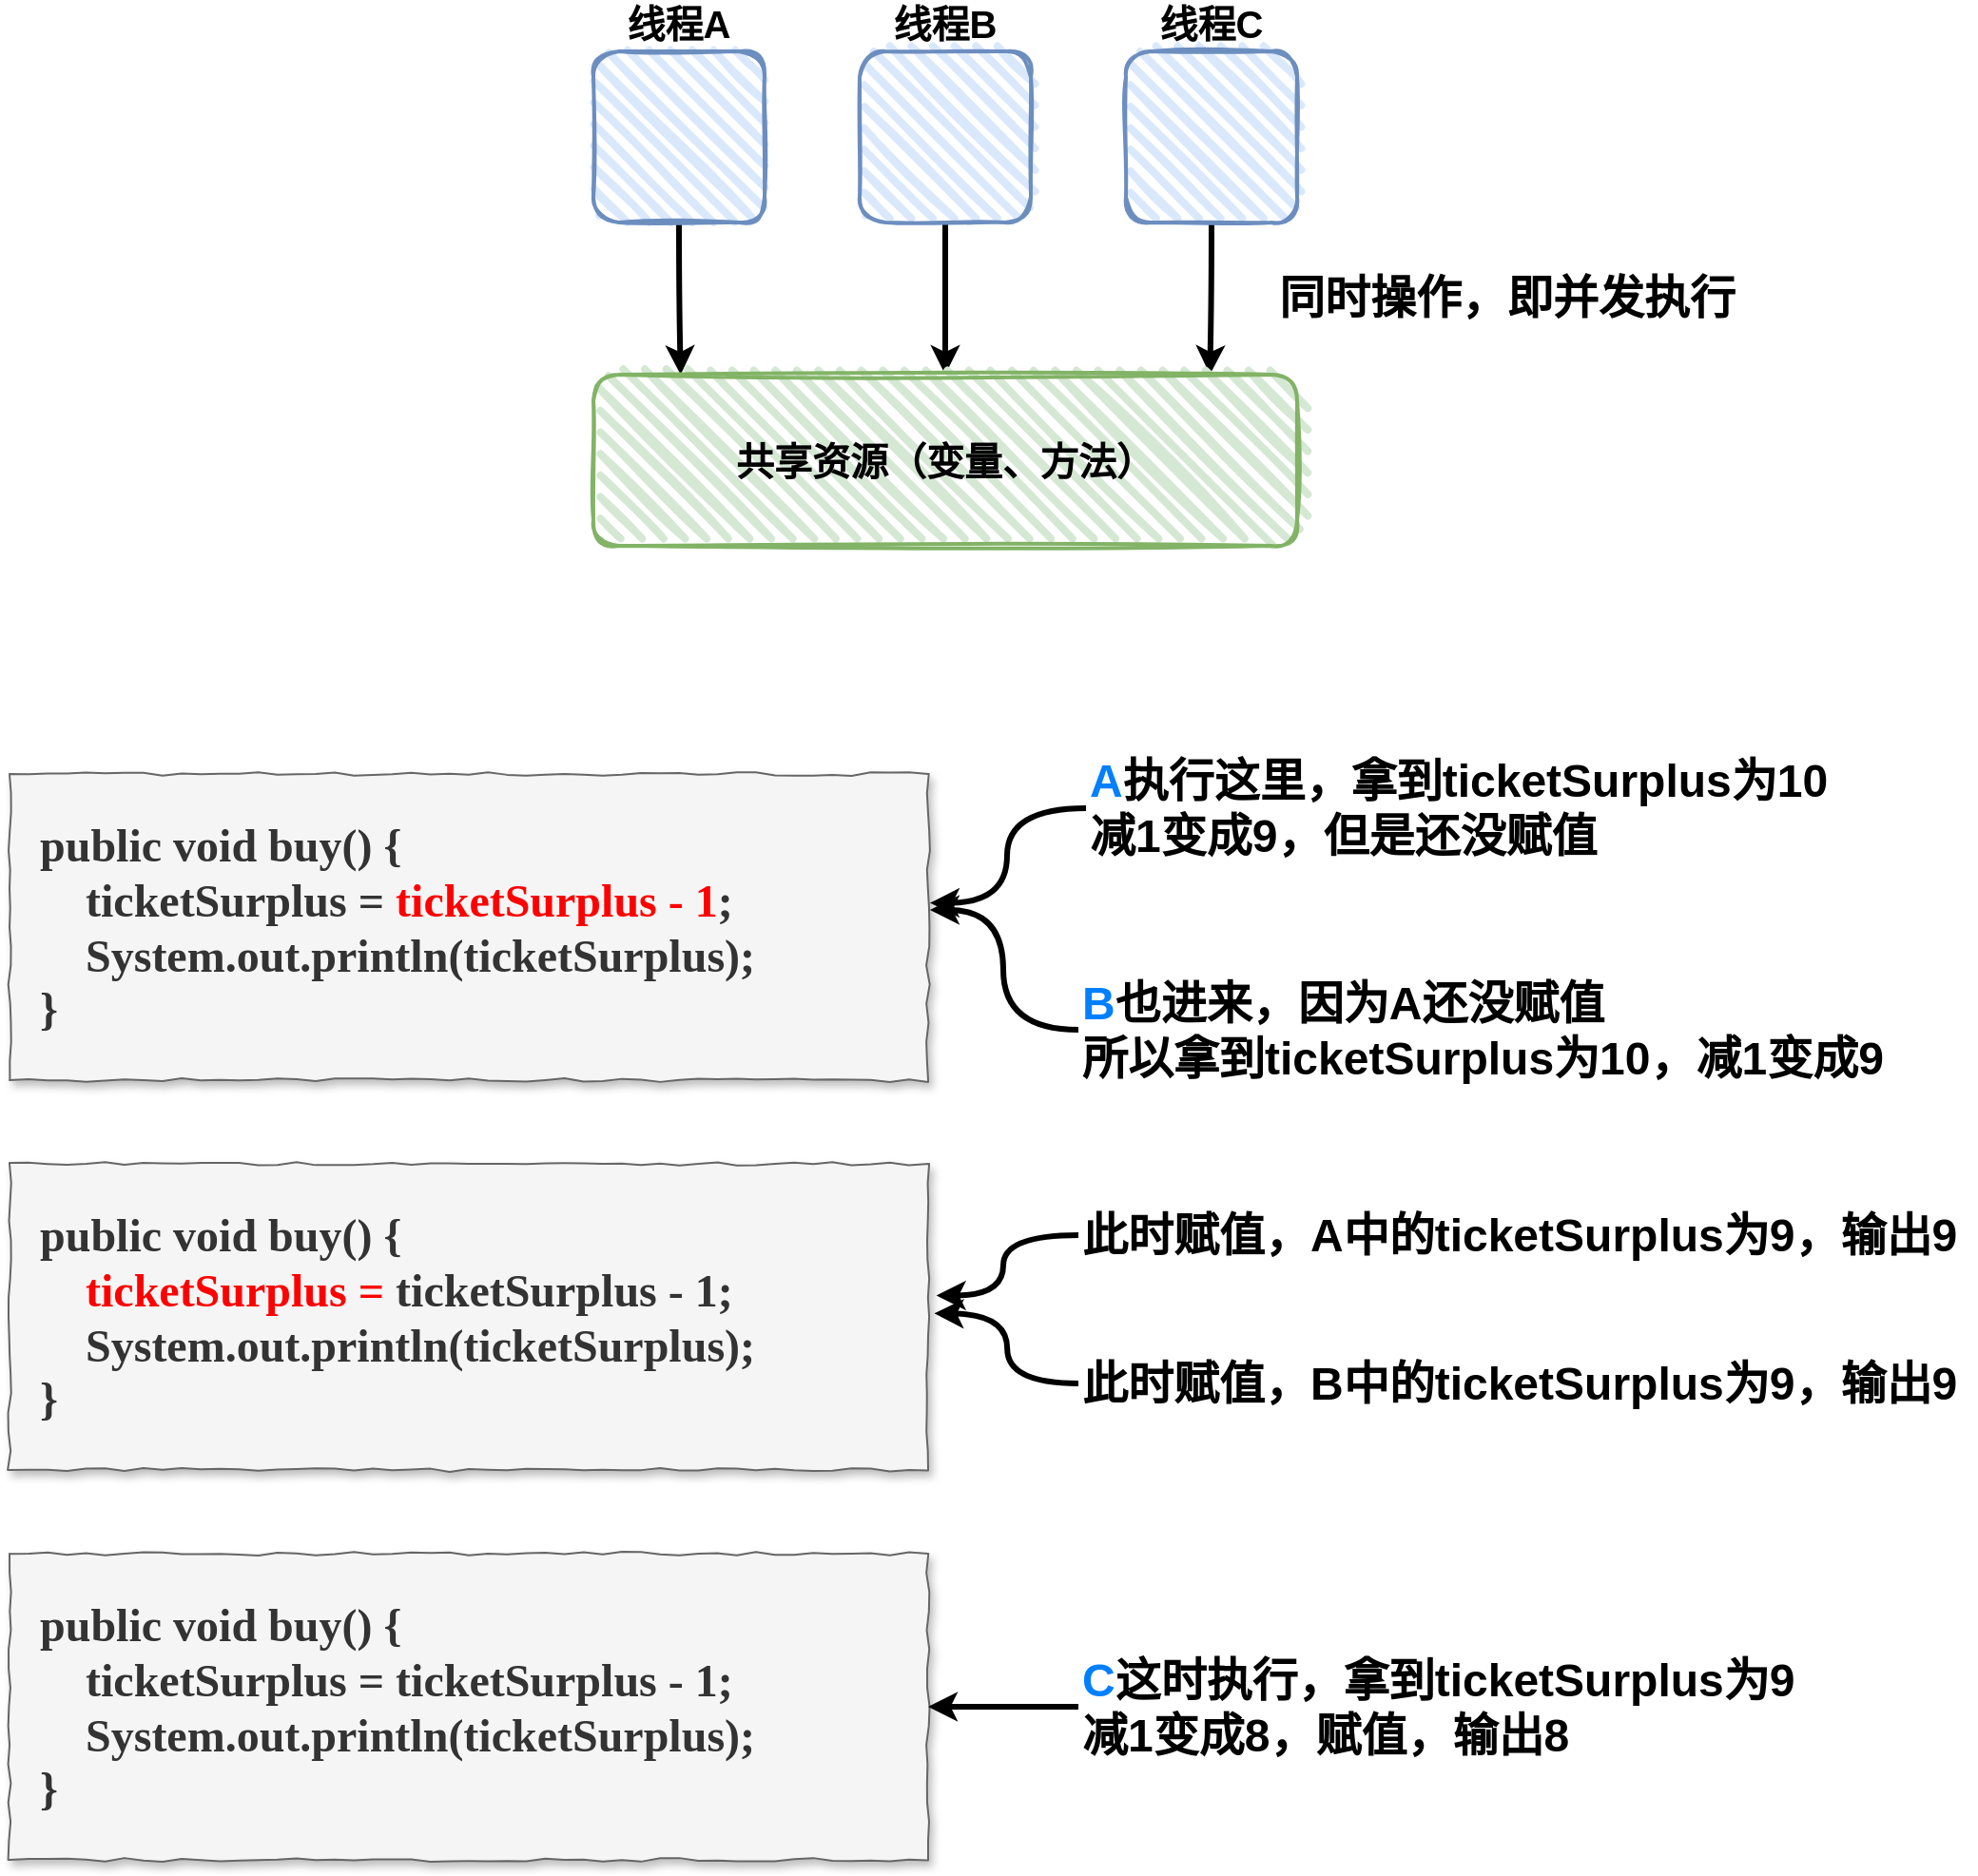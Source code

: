 <mxfile version="18.0.2" type="github">
  <diagram id="xOZjMsQYB_yNkb3kxlfm" name="第 1 页">
    <mxGraphModel dx="1701" dy="614" grid="0" gridSize="10" guides="1" tooltips="1" connect="1" arrows="1" fold="1" page="0" pageScale="1" pageWidth="827" pageHeight="1169" math="0" shadow="0">
      <root>
        <mxCell id="0" />
        <mxCell id="1" parent="0" />
        <mxCell id="tE3lUEZqpYSCsbtJbhal-6" style="edgeStyle=orthogonalEdgeStyle;rounded=0;orthogonalLoop=1;jettySize=auto;html=1;exitX=0.5;exitY=1;exitDx=0;exitDy=0;fontSize=20;curved=1;strokeWidth=3;entryX=0.124;entryY=0;entryDx=0;entryDy=0;entryPerimeter=0;" edge="1" parent="1" source="tE3lUEZqpYSCsbtJbhal-1" target="tE3lUEZqpYSCsbtJbhal-5">
          <mxGeometry relative="1" as="geometry" />
        </mxCell>
        <mxCell id="tE3lUEZqpYSCsbtJbhal-1" value="线程A" style="rounded=1;whiteSpace=wrap;html=1;strokeWidth=2;fillWeight=4;hachureGap=8;hachureAngle=45;fillColor=#dae8fc;sketch=1;strokeColor=#6c8ebf;align=center;labelPosition=center;verticalLabelPosition=top;verticalAlign=bottom;fontSize=20;fontStyle=1" vertex="1" parent="1">
          <mxGeometry x="170" y="140" width="90" height="90" as="geometry" />
        </mxCell>
        <mxCell id="tE3lUEZqpYSCsbtJbhal-7" style="edgeStyle=orthogonalEdgeStyle;curved=1;rounded=0;orthogonalLoop=1;jettySize=auto;html=1;entryX=0.5;entryY=0;entryDx=0;entryDy=0;fontSize=20;strokeWidth=3;" edge="1" parent="1" source="tE3lUEZqpYSCsbtJbhal-3" target="tE3lUEZqpYSCsbtJbhal-5">
          <mxGeometry relative="1" as="geometry" />
        </mxCell>
        <mxCell id="tE3lUEZqpYSCsbtJbhal-3" value="线程B" style="rounded=1;whiteSpace=wrap;html=1;strokeWidth=2;fillWeight=4;hachureGap=8;hachureAngle=45;fillColor=#dae8fc;sketch=1;strokeColor=#6c8ebf;align=center;labelPosition=center;verticalLabelPosition=top;verticalAlign=bottom;fontSize=20;fontStyle=1" vertex="1" parent="1">
          <mxGeometry x="310" y="140" width="90" height="90" as="geometry" />
        </mxCell>
        <mxCell id="tE3lUEZqpYSCsbtJbhal-8" style="edgeStyle=orthogonalEdgeStyle;curved=1;rounded=0;orthogonalLoop=1;jettySize=auto;html=1;exitX=0.5;exitY=1;exitDx=0;exitDy=0;entryX=0.876;entryY=0;entryDx=0;entryDy=0;entryPerimeter=0;fontSize=20;strokeWidth=3;" edge="1" parent="1" source="tE3lUEZqpYSCsbtJbhal-4" target="tE3lUEZqpYSCsbtJbhal-5">
          <mxGeometry relative="1" as="geometry" />
        </mxCell>
        <mxCell id="tE3lUEZqpYSCsbtJbhal-4" value="线程C" style="rounded=1;whiteSpace=wrap;html=1;strokeWidth=2;fillWeight=4;hachureGap=8;hachureAngle=45;fillColor=#dae8fc;sketch=1;strokeColor=#6c8ebf;align=center;labelPosition=center;verticalLabelPosition=top;verticalAlign=bottom;fontSize=20;fontStyle=1" vertex="1" parent="1">
          <mxGeometry x="450" y="140" width="90" height="90" as="geometry" />
        </mxCell>
        <mxCell id="tE3lUEZqpYSCsbtJbhal-5" value="共享资源（变量、方法）" style="rounded=1;whiteSpace=wrap;html=1;strokeWidth=2;fillWeight=4;hachureGap=8;hachureAngle=45;fillColor=#d5e8d4;sketch=1;fontSize=20;strokeColor=#82b366;fontStyle=1" vertex="1" parent="1">
          <mxGeometry x="170" y="310" width="370" height="90" as="geometry" />
        </mxCell>
        <mxCell id="tE3lUEZqpYSCsbtJbhal-9" value="同时操作，即并发执行" style="text;strokeColor=none;fillColor=none;html=1;fontSize=24;fontStyle=1;verticalAlign=middle;align=center;" vertex="1" parent="1">
          <mxGeometry x="520" y="250" width="260" height="40" as="geometry" />
        </mxCell>
        <mxCell id="tE3lUEZqpYSCsbtJbhal-10" value="&lt;div&gt;&lt;font face=&quot;Comic Sans MS&quot;&gt;public void buy() {&lt;/font&gt;&lt;/div&gt;&lt;div&gt;&lt;font face=&quot;Comic Sans MS&quot;&gt;&amp;nbsp; &amp;nbsp; ticketSurplus = &lt;font color=&quot;#ff0000&quot;&gt;ticketSurplus - 1&lt;/font&gt;;&lt;/font&gt;&lt;/div&gt;&lt;div&gt;&lt;font face=&quot;Comic Sans MS&quot;&gt;&amp;nbsp; &amp;nbsp; System.out.println(ticketSurplus);&lt;/font&gt;&lt;/div&gt;&lt;div&gt;&lt;font face=&quot;Comic Sans MS&quot;&gt;}&lt;/font&gt;&lt;/div&gt;" style="text;html=1;fontSize=24;fontStyle=1;verticalAlign=middle;align=left;fillColor=#f5f5f5;strokeColor=#666666;fontColor=#333333;gradientColor=none;rounded=0;shadow=1;comic=1;spacingLeft=14;labelBorderColor=none;labelBackgroundColor=none;" vertex="1" parent="1">
          <mxGeometry x="-137" y="520" width="483" height="161" as="geometry" />
        </mxCell>
        <mxCell id="tE3lUEZqpYSCsbtJbhal-12" style="edgeStyle=orthogonalEdgeStyle;curved=1;rounded=0;orthogonalLoop=1;jettySize=auto;html=1;entryX=1.002;entryY=0.421;entryDx=0;entryDy=0;entryPerimeter=0;fontSize=20;strokeWidth=3;" edge="1" parent="1" source="tE3lUEZqpYSCsbtJbhal-11" target="tE3lUEZqpYSCsbtJbhal-10">
          <mxGeometry relative="1" as="geometry" />
        </mxCell>
        <mxCell id="tE3lUEZqpYSCsbtJbhal-11" value="&lt;font color=&quot;#007fff&quot;&gt;A&lt;/font&gt;执行这里，拿到ticketSurplus为10&lt;br&gt;减1变成9，但是还没赋值" style="text;strokeColor=none;fillColor=none;html=1;fontSize=24;fontStyle=1;verticalAlign=middle;align=left;" vertex="1" parent="1">
          <mxGeometry x="429" y="500" width="400" height="76" as="geometry" />
        </mxCell>
        <mxCell id="tE3lUEZqpYSCsbtJbhal-14" style="edgeStyle=orthogonalEdgeStyle;curved=1;rounded=0;orthogonalLoop=1;jettySize=auto;html=1;entryX=1.002;entryY=0.444;entryDx=0;entryDy=0;entryPerimeter=0;fontSize=20;strokeWidth=3;" edge="1" parent="1" source="tE3lUEZqpYSCsbtJbhal-13" target="tE3lUEZqpYSCsbtJbhal-10">
          <mxGeometry relative="1" as="geometry" />
        </mxCell>
        <mxCell id="tE3lUEZqpYSCsbtJbhal-13" value="&lt;font color=&quot;#007fff&quot;&gt;B&lt;/font&gt;也进来，因为A还没赋值&lt;br&gt;所以拿到ticketSurplus为10，减1变成9" style="text;strokeColor=none;fillColor=none;html=1;fontSize=24;fontStyle=1;verticalAlign=middle;align=left;" vertex="1" parent="1">
          <mxGeometry x="425" y="616" width="445" height="77" as="geometry" />
        </mxCell>
        <mxCell id="tE3lUEZqpYSCsbtJbhal-15" value="&lt;div&gt;&lt;font face=&quot;Comic Sans MS&quot;&gt;public void buy() {&lt;/font&gt;&lt;/div&gt;&lt;div&gt;&lt;font face=&quot;Comic Sans MS&quot;&gt;&amp;nbsp; &amp;nbsp; &lt;font color=&quot;#ff0000&quot;&gt;ticketSurplus =&lt;/font&gt; ticketSurplus - 1;&lt;/font&gt;&lt;/div&gt;&lt;div&gt;&lt;font face=&quot;Comic Sans MS&quot;&gt;&amp;nbsp; &amp;nbsp; System.out.println(ticketSurplus);&lt;/font&gt;&lt;/div&gt;&lt;div&gt;&lt;font face=&quot;Comic Sans MS&quot;&gt;}&lt;/font&gt;&lt;/div&gt;" style="text;html=1;fontSize=24;fontStyle=1;verticalAlign=middle;align=left;fillColor=#f5f5f5;strokeColor=#666666;fontColor=#333333;gradientColor=none;rounded=0;shadow=1;comic=1;spacingLeft=14;labelBorderColor=none;labelBackgroundColor=none;" vertex="1" parent="1">
          <mxGeometry x="-137" y="725" width="483" height="161" as="geometry" />
        </mxCell>
        <mxCell id="tE3lUEZqpYSCsbtJbhal-18" style="edgeStyle=orthogonalEdgeStyle;curved=1;rounded=0;orthogonalLoop=1;jettySize=auto;html=1;entryX=1.009;entryY=0.43;entryDx=0;entryDy=0;entryPerimeter=0;fontFamily=Comic Sans MS;fontSize=20;fontColor=#333333;strokeWidth=3;" edge="1" parent="1" source="tE3lUEZqpYSCsbtJbhal-16" target="tE3lUEZqpYSCsbtJbhal-15">
          <mxGeometry relative="1" as="geometry" />
        </mxCell>
        <mxCell id="tE3lUEZqpYSCsbtJbhal-16" value="此时赋值，A中的ticketSurplus为9，输出9" style="text;strokeColor=none;fillColor=none;html=1;fontSize=24;fontStyle=1;verticalAlign=middle;align=left;" vertex="1" parent="1">
          <mxGeometry x="425" y="725" width="472" height="75" as="geometry" />
        </mxCell>
        <mxCell id="tE3lUEZqpYSCsbtJbhal-19" style="edgeStyle=orthogonalEdgeStyle;curved=1;rounded=0;orthogonalLoop=1;jettySize=auto;html=1;fontFamily=Comic Sans MS;fontSize=20;fontColor=#333333;strokeWidth=3;" edge="1" parent="1" source="tE3lUEZqpYSCsbtJbhal-17">
          <mxGeometry relative="1" as="geometry">
            <mxPoint x="349.235" y="803.647" as="targetPoint" />
          </mxGeometry>
        </mxCell>
        <mxCell id="tE3lUEZqpYSCsbtJbhal-17" value="此时赋值，B中的ticketSurplus为9，输出9" style="text;strokeColor=none;fillColor=none;html=1;fontSize=24;fontStyle=1;verticalAlign=middle;align=left;" vertex="1" parent="1">
          <mxGeometry x="425" y="803" width="472" height="75" as="geometry" />
        </mxCell>
        <mxCell id="tE3lUEZqpYSCsbtJbhal-20" value="&lt;div&gt;&lt;font face=&quot;Comic Sans MS&quot;&gt;public void buy() {&lt;/font&gt;&lt;/div&gt;&lt;div&gt;&lt;font face=&quot;Comic Sans MS&quot;&gt;&amp;nbsp; &amp;nbsp; ticketSurplus = ticketSurplus - 1;&lt;/font&gt;&lt;/div&gt;&lt;div&gt;&lt;font face=&quot;Comic Sans MS&quot;&gt;&amp;nbsp; &amp;nbsp; System.out.println(ticketSurplus);&lt;/font&gt;&lt;/div&gt;&lt;div&gt;&lt;font face=&quot;Comic Sans MS&quot;&gt;}&lt;/font&gt;&lt;/div&gt;" style="text;html=1;fontSize=24;fontStyle=1;verticalAlign=middle;align=left;fillColor=#f5f5f5;strokeColor=#666666;fontColor=#333333;gradientColor=none;rounded=0;shadow=1;comic=1;spacingLeft=14;labelBorderColor=none;labelBackgroundColor=none;" vertex="1" parent="1">
          <mxGeometry x="-137" y="930" width="483" height="161" as="geometry" />
        </mxCell>
        <mxCell id="tE3lUEZqpYSCsbtJbhal-22" style="edgeStyle=orthogonalEdgeStyle;curved=1;rounded=0;orthogonalLoop=1;jettySize=auto;html=1;entryX=1;entryY=0.5;entryDx=0;entryDy=0;fontFamily=Comic Sans MS;fontSize=20;fontColor=#333333;strokeWidth=3;" edge="1" parent="1" source="tE3lUEZqpYSCsbtJbhal-21" target="tE3lUEZqpYSCsbtJbhal-20">
          <mxGeometry relative="1" as="geometry" />
        </mxCell>
        <mxCell id="tE3lUEZqpYSCsbtJbhal-21" value="&lt;font color=&quot;#007fff&quot;&gt;C&lt;/font&gt;这时执行，拿到ticketSurplus为9&lt;br&gt;减1变成8，赋值，输出8" style="text;strokeColor=none;fillColor=none;html=1;fontSize=24;fontStyle=1;verticalAlign=middle;align=left;" vertex="1" parent="1">
          <mxGeometry x="425" y="972.5" width="400" height="76" as="geometry" />
        </mxCell>
      </root>
    </mxGraphModel>
  </diagram>
</mxfile>
